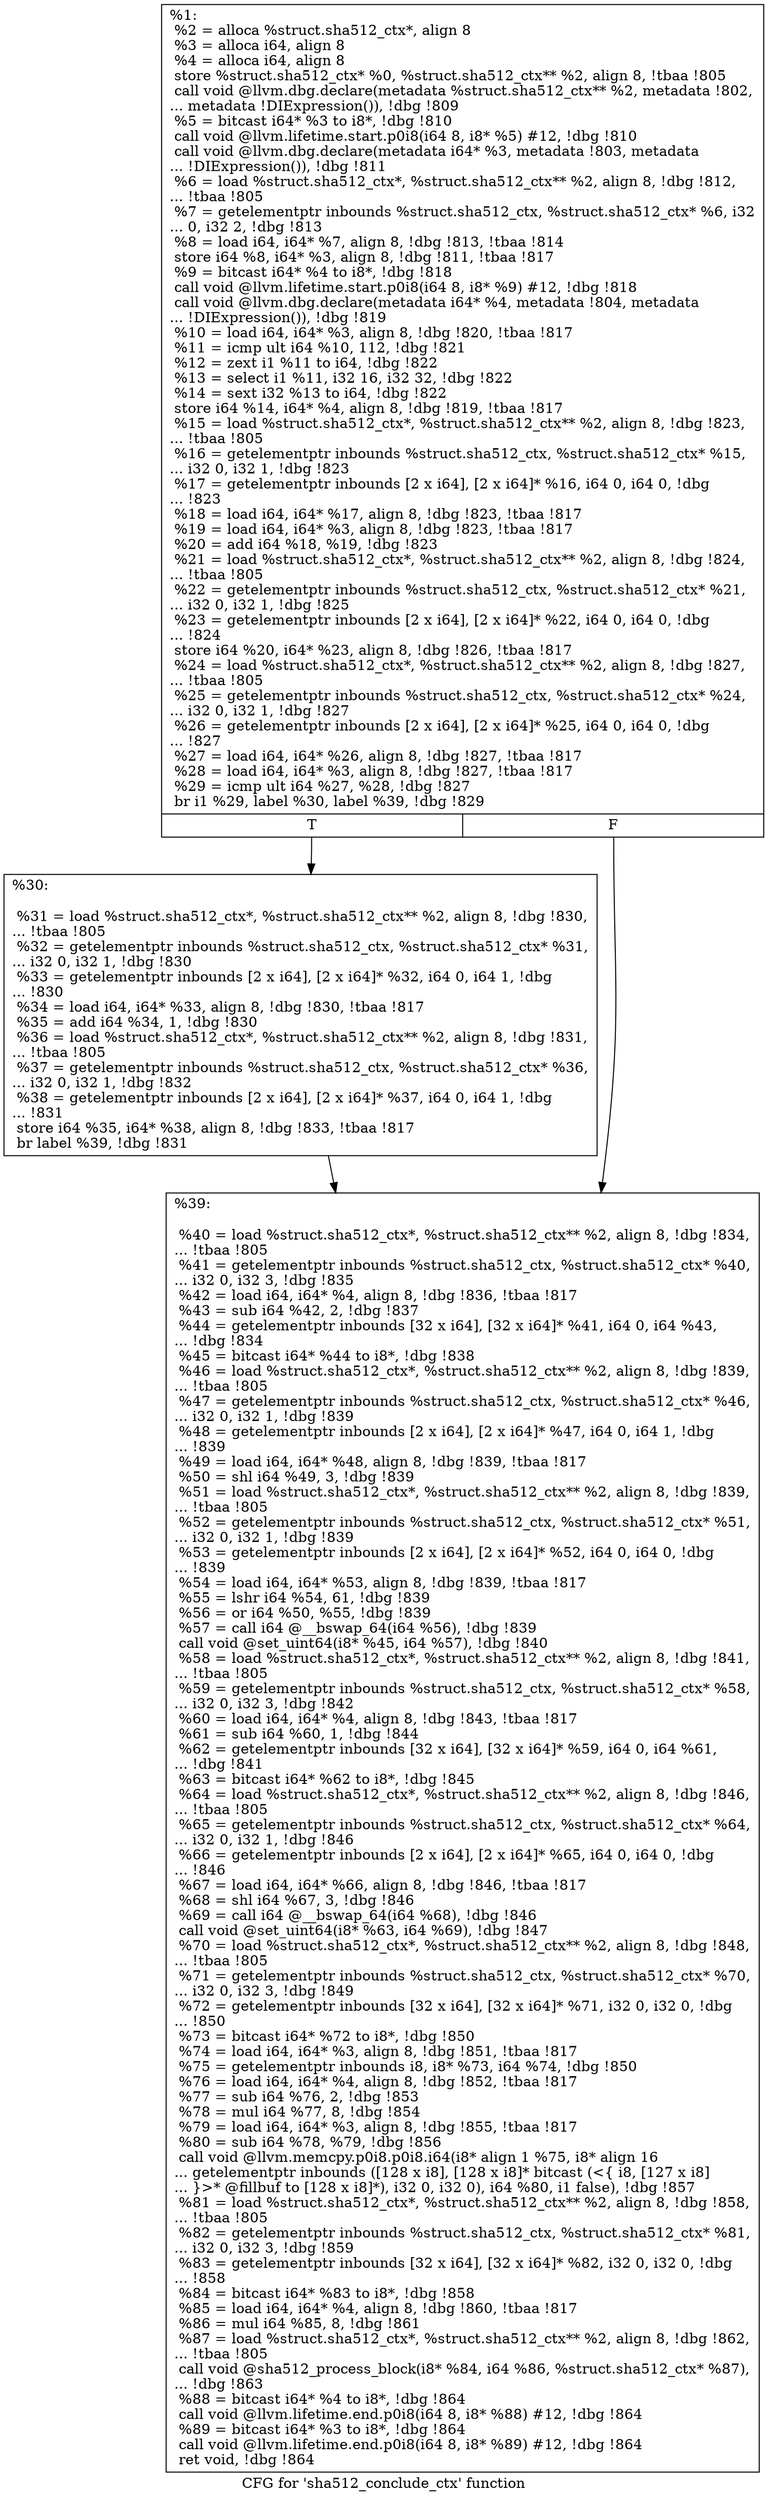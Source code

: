digraph "CFG for 'sha512_conclude_ctx' function" {
	label="CFG for 'sha512_conclude_ctx' function";

	Node0x277ade0 [shape=record,label="{%1:\l  %2 = alloca %struct.sha512_ctx*, align 8\l  %3 = alloca i64, align 8\l  %4 = alloca i64, align 8\l  store %struct.sha512_ctx* %0, %struct.sha512_ctx** %2, align 8, !tbaa !805\l  call void @llvm.dbg.declare(metadata %struct.sha512_ctx** %2, metadata !802,\l... metadata !DIExpression()), !dbg !809\l  %5 = bitcast i64* %3 to i8*, !dbg !810\l  call void @llvm.lifetime.start.p0i8(i64 8, i8* %5) #12, !dbg !810\l  call void @llvm.dbg.declare(metadata i64* %3, metadata !803, metadata\l... !DIExpression()), !dbg !811\l  %6 = load %struct.sha512_ctx*, %struct.sha512_ctx** %2, align 8, !dbg !812,\l... !tbaa !805\l  %7 = getelementptr inbounds %struct.sha512_ctx, %struct.sha512_ctx* %6, i32\l... 0, i32 2, !dbg !813\l  %8 = load i64, i64* %7, align 8, !dbg !813, !tbaa !814\l  store i64 %8, i64* %3, align 8, !dbg !811, !tbaa !817\l  %9 = bitcast i64* %4 to i8*, !dbg !818\l  call void @llvm.lifetime.start.p0i8(i64 8, i8* %9) #12, !dbg !818\l  call void @llvm.dbg.declare(metadata i64* %4, metadata !804, metadata\l... !DIExpression()), !dbg !819\l  %10 = load i64, i64* %3, align 8, !dbg !820, !tbaa !817\l  %11 = icmp ult i64 %10, 112, !dbg !821\l  %12 = zext i1 %11 to i64, !dbg !822\l  %13 = select i1 %11, i32 16, i32 32, !dbg !822\l  %14 = sext i32 %13 to i64, !dbg !822\l  store i64 %14, i64* %4, align 8, !dbg !819, !tbaa !817\l  %15 = load %struct.sha512_ctx*, %struct.sha512_ctx** %2, align 8, !dbg !823,\l... !tbaa !805\l  %16 = getelementptr inbounds %struct.sha512_ctx, %struct.sha512_ctx* %15,\l... i32 0, i32 1, !dbg !823\l  %17 = getelementptr inbounds [2 x i64], [2 x i64]* %16, i64 0, i64 0, !dbg\l... !823\l  %18 = load i64, i64* %17, align 8, !dbg !823, !tbaa !817\l  %19 = load i64, i64* %3, align 8, !dbg !823, !tbaa !817\l  %20 = add i64 %18, %19, !dbg !823\l  %21 = load %struct.sha512_ctx*, %struct.sha512_ctx** %2, align 8, !dbg !824,\l... !tbaa !805\l  %22 = getelementptr inbounds %struct.sha512_ctx, %struct.sha512_ctx* %21,\l... i32 0, i32 1, !dbg !825\l  %23 = getelementptr inbounds [2 x i64], [2 x i64]* %22, i64 0, i64 0, !dbg\l... !824\l  store i64 %20, i64* %23, align 8, !dbg !826, !tbaa !817\l  %24 = load %struct.sha512_ctx*, %struct.sha512_ctx** %2, align 8, !dbg !827,\l... !tbaa !805\l  %25 = getelementptr inbounds %struct.sha512_ctx, %struct.sha512_ctx* %24,\l... i32 0, i32 1, !dbg !827\l  %26 = getelementptr inbounds [2 x i64], [2 x i64]* %25, i64 0, i64 0, !dbg\l... !827\l  %27 = load i64, i64* %26, align 8, !dbg !827, !tbaa !817\l  %28 = load i64, i64* %3, align 8, !dbg !827, !tbaa !817\l  %29 = icmp ult i64 %27, %28, !dbg !827\l  br i1 %29, label %30, label %39, !dbg !829\l|{<s0>T|<s1>F}}"];
	Node0x277ade0:s0 -> Node0x277b8a0;
	Node0x277ade0:s1 -> Node0x277b8f0;
	Node0x277b8a0 [shape=record,label="{%30:\l\l  %31 = load %struct.sha512_ctx*, %struct.sha512_ctx** %2, align 8, !dbg !830,\l... !tbaa !805\l  %32 = getelementptr inbounds %struct.sha512_ctx, %struct.sha512_ctx* %31,\l... i32 0, i32 1, !dbg !830\l  %33 = getelementptr inbounds [2 x i64], [2 x i64]* %32, i64 0, i64 1, !dbg\l... !830\l  %34 = load i64, i64* %33, align 8, !dbg !830, !tbaa !817\l  %35 = add i64 %34, 1, !dbg !830\l  %36 = load %struct.sha512_ctx*, %struct.sha512_ctx** %2, align 8, !dbg !831,\l... !tbaa !805\l  %37 = getelementptr inbounds %struct.sha512_ctx, %struct.sha512_ctx* %36,\l... i32 0, i32 1, !dbg !832\l  %38 = getelementptr inbounds [2 x i64], [2 x i64]* %37, i64 0, i64 1, !dbg\l... !831\l  store i64 %35, i64* %38, align 8, !dbg !833, !tbaa !817\l  br label %39, !dbg !831\l}"];
	Node0x277b8a0 -> Node0x277b8f0;
	Node0x277b8f0 [shape=record,label="{%39:\l\l  %40 = load %struct.sha512_ctx*, %struct.sha512_ctx** %2, align 8, !dbg !834,\l... !tbaa !805\l  %41 = getelementptr inbounds %struct.sha512_ctx, %struct.sha512_ctx* %40,\l... i32 0, i32 3, !dbg !835\l  %42 = load i64, i64* %4, align 8, !dbg !836, !tbaa !817\l  %43 = sub i64 %42, 2, !dbg !837\l  %44 = getelementptr inbounds [32 x i64], [32 x i64]* %41, i64 0, i64 %43,\l... !dbg !834\l  %45 = bitcast i64* %44 to i8*, !dbg !838\l  %46 = load %struct.sha512_ctx*, %struct.sha512_ctx** %2, align 8, !dbg !839,\l... !tbaa !805\l  %47 = getelementptr inbounds %struct.sha512_ctx, %struct.sha512_ctx* %46,\l... i32 0, i32 1, !dbg !839\l  %48 = getelementptr inbounds [2 x i64], [2 x i64]* %47, i64 0, i64 1, !dbg\l... !839\l  %49 = load i64, i64* %48, align 8, !dbg !839, !tbaa !817\l  %50 = shl i64 %49, 3, !dbg !839\l  %51 = load %struct.sha512_ctx*, %struct.sha512_ctx** %2, align 8, !dbg !839,\l... !tbaa !805\l  %52 = getelementptr inbounds %struct.sha512_ctx, %struct.sha512_ctx* %51,\l... i32 0, i32 1, !dbg !839\l  %53 = getelementptr inbounds [2 x i64], [2 x i64]* %52, i64 0, i64 0, !dbg\l... !839\l  %54 = load i64, i64* %53, align 8, !dbg !839, !tbaa !817\l  %55 = lshr i64 %54, 61, !dbg !839\l  %56 = or i64 %50, %55, !dbg !839\l  %57 = call i64 @__bswap_64(i64 %56), !dbg !839\l  call void @set_uint64(i8* %45, i64 %57), !dbg !840\l  %58 = load %struct.sha512_ctx*, %struct.sha512_ctx** %2, align 8, !dbg !841,\l... !tbaa !805\l  %59 = getelementptr inbounds %struct.sha512_ctx, %struct.sha512_ctx* %58,\l... i32 0, i32 3, !dbg !842\l  %60 = load i64, i64* %4, align 8, !dbg !843, !tbaa !817\l  %61 = sub i64 %60, 1, !dbg !844\l  %62 = getelementptr inbounds [32 x i64], [32 x i64]* %59, i64 0, i64 %61,\l... !dbg !841\l  %63 = bitcast i64* %62 to i8*, !dbg !845\l  %64 = load %struct.sha512_ctx*, %struct.sha512_ctx** %2, align 8, !dbg !846,\l... !tbaa !805\l  %65 = getelementptr inbounds %struct.sha512_ctx, %struct.sha512_ctx* %64,\l... i32 0, i32 1, !dbg !846\l  %66 = getelementptr inbounds [2 x i64], [2 x i64]* %65, i64 0, i64 0, !dbg\l... !846\l  %67 = load i64, i64* %66, align 8, !dbg !846, !tbaa !817\l  %68 = shl i64 %67, 3, !dbg !846\l  %69 = call i64 @__bswap_64(i64 %68), !dbg !846\l  call void @set_uint64(i8* %63, i64 %69), !dbg !847\l  %70 = load %struct.sha512_ctx*, %struct.sha512_ctx** %2, align 8, !dbg !848,\l... !tbaa !805\l  %71 = getelementptr inbounds %struct.sha512_ctx, %struct.sha512_ctx* %70,\l... i32 0, i32 3, !dbg !849\l  %72 = getelementptr inbounds [32 x i64], [32 x i64]* %71, i32 0, i32 0, !dbg\l... !850\l  %73 = bitcast i64* %72 to i8*, !dbg !850\l  %74 = load i64, i64* %3, align 8, !dbg !851, !tbaa !817\l  %75 = getelementptr inbounds i8, i8* %73, i64 %74, !dbg !850\l  %76 = load i64, i64* %4, align 8, !dbg !852, !tbaa !817\l  %77 = sub i64 %76, 2, !dbg !853\l  %78 = mul i64 %77, 8, !dbg !854\l  %79 = load i64, i64* %3, align 8, !dbg !855, !tbaa !817\l  %80 = sub i64 %78, %79, !dbg !856\l  call void @llvm.memcpy.p0i8.p0i8.i64(i8* align 1 %75, i8* align 16\l... getelementptr inbounds ([128 x i8], [128 x i8]* bitcast (\<\{ i8, [127 x i8]\l... \}\>* @fillbuf to [128 x i8]*), i32 0, i32 0), i64 %80, i1 false), !dbg !857\l  %81 = load %struct.sha512_ctx*, %struct.sha512_ctx** %2, align 8, !dbg !858,\l... !tbaa !805\l  %82 = getelementptr inbounds %struct.sha512_ctx, %struct.sha512_ctx* %81,\l... i32 0, i32 3, !dbg !859\l  %83 = getelementptr inbounds [32 x i64], [32 x i64]* %82, i32 0, i32 0, !dbg\l... !858\l  %84 = bitcast i64* %83 to i8*, !dbg !858\l  %85 = load i64, i64* %4, align 8, !dbg !860, !tbaa !817\l  %86 = mul i64 %85, 8, !dbg !861\l  %87 = load %struct.sha512_ctx*, %struct.sha512_ctx** %2, align 8, !dbg !862,\l... !tbaa !805\l  call void @sha512_process_block(i8* %84, i64 %86, %struct.sha512_ctx* %87),\l... !dbg !863\l  %88 = bitcast i64* %4 to i8*, !dbg !864\l  call void @llvm.lifetime.end.p0i8(i64 8, i8* %88) #12, !dbg !864\l  %89 = bitcast i64* %3 to i8*, !dbg !864\l  call void @llvm.lifetime.end.p0i8(i64 8, i8* %89) #12, !dbg !864\l  ret void, !dbg !864\l}"];
}
